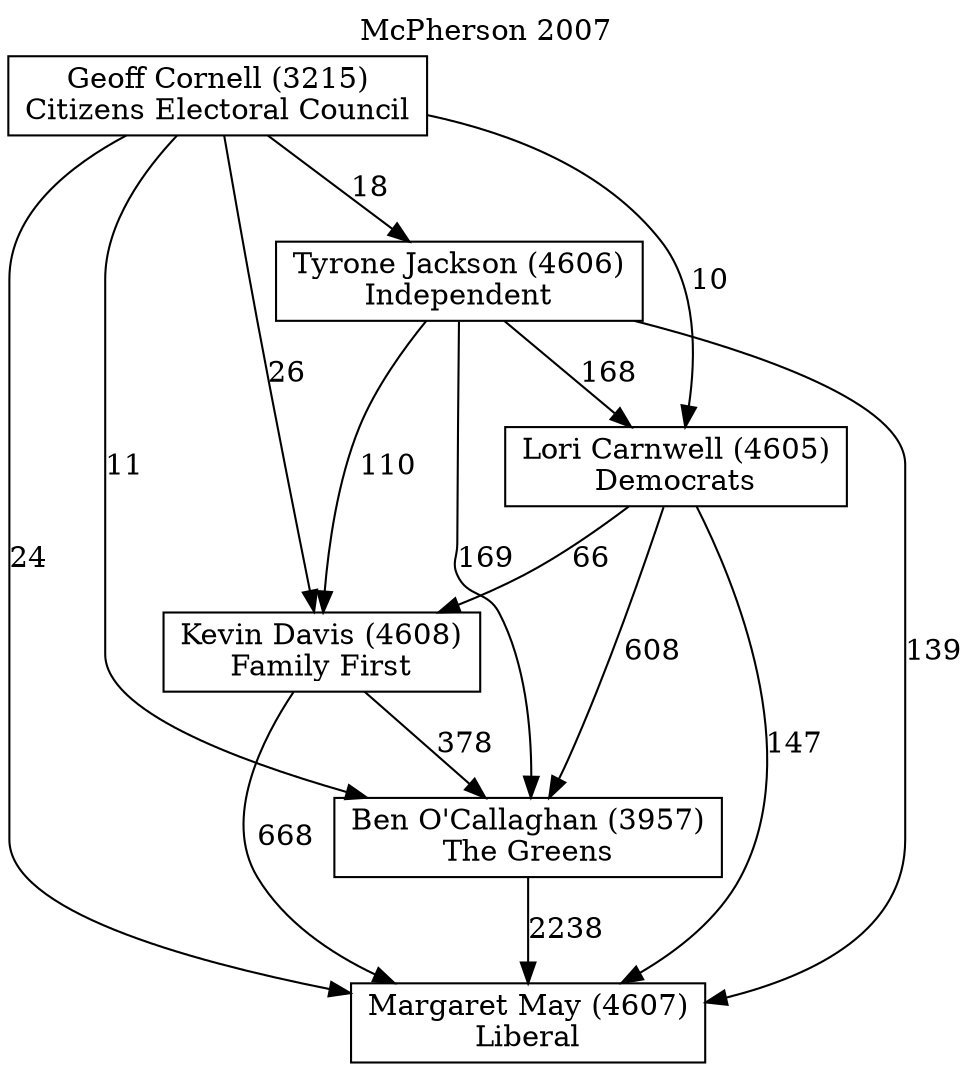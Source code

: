 // House preference flow
digraph "Margaret May (4607)_McPherson_2007" {
	graph [label="McPherson 2007" labelloc=t mclimit=2]
	node [shape=box]
	"Margaret May (4607)" [label="Margaret May (4607)
Liberal"]
	"Ben O'Callaghan (3957)" [label="Ben O'Callaghan (3957)
The Greens"]
	"Kevin Davis (4608)" [label="Kevin Davis (4608)
Family First"]
	"Lori Carnwell (4605)" [label="Lori Carnwell (4605)
Democrats"]
	"Tyrone Jackson (4606)" [label="Tyrone Jackson (4606)
Independent"]
	"Geoff Cornell (3215)" [label="Geoff Cornell (3215)
Citizens Electoral Council"]
	"Ben O'Callaghan (3957)" -> "Margaret May (4607)" [label=2238]
	"Kevin Davis (4608)" -> "Ben O'Callaghan (3957)" [label=378]
	"Lori Carnwell (4605)" -> "Kevin Davis (4608)" [label=66]
	"Tyrone Jackson (4606)" -> "Lori Carnwell (4605)" [label=168]
	"Geoff Cornell (3215)" -> "Tyrone Jackson (4606)" [label=18]
	"Kevin Davis (4608)" -> "Margaret May (4607)" [label=668]
	"Lori Carnwell (4605)" -> "Margaret May (4607)" [label=147]
	"Tyrone Jackson (4606)" -> "Margaret May (4607)" [label=139]
	"Geoff Cornell (3215)" -> "Margaret May (4607)" [label=24]
	"Geoff Cornell (3215)" -> "Lori Carnwell (4605)" [label=10]
	"Tyrone Jackson (4606)" -> "Kevin Davis (4608)" [label=110]
	"Geoff Cornell (3215)" -> "Kevin Davis (4608)" [label=26]
	"Lori Carnwell (4605)" -> "Ben O'Callaghan (3957)" [label=608]
	"Tyrone Jackson (4606)" -> "Ben O'Callaghan (3957)" [label=169]
	"Geoff Cornell (3215)" -> "Ben O'Callaghan (3957)" [label=11]
}
